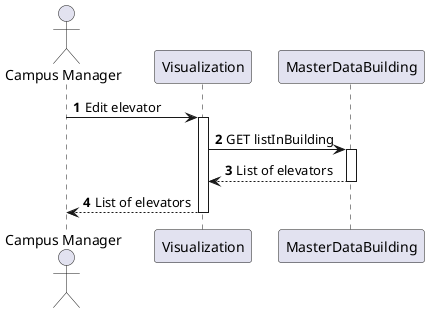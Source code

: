 @startuml

autonumber
actor "Campus Manager" as CM
participant Visualization
participant "MasterDataBuilding" as GI

CM -> Visualization: Edit elevator
activate Visualization

Visualization -> GI: GET listInBuilding
activate GI
GI --> Visualization: List of elevators
deactivate GI

CM <-- Visualization: List of elevators
deactivate Visualization


@enduml